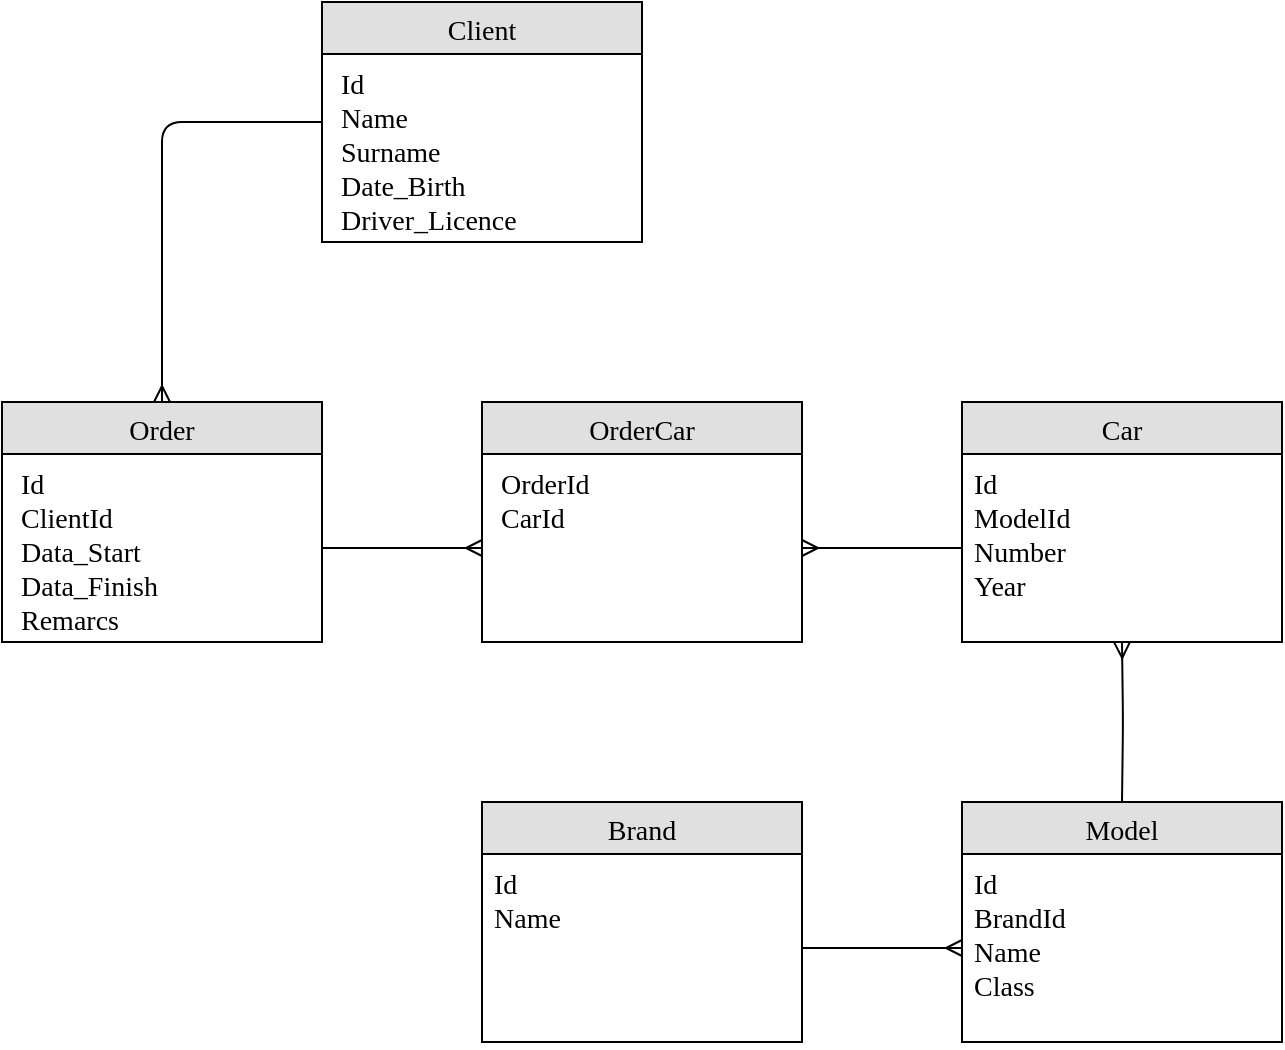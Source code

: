 <mxfile version="10.6.5"><diagram id="FIsyyIxcN-IcEE1JCCrc" name="Страница 1"><mxGraphModel dx="988" dy="532" grid="1" gridSize="10" guides="1" tooltips="1" connect="1" arrows="1" fold="1" page="1" pageScale="1" pageWidth="827" pageHeight="1169" math="0" shadow="0"><root><mxCell id="0"/><mxCell id="1" parent="0"/><mxCell id="1kSHlAWFhujxVbvNJ4rp-14" value="Client" style="swimlane;fontStyle=0;childLayout=stackLayout;horizontal=1;startSize=26;fillColor=#e0e0e0;horizontalStack=0;resizeParent=1;resizeParentMax=0;resizeLast=0;collapsible=1;marginBottom=0;swimlaneFillColor=#ffffff;align=center;fontSize=14;fontFamily=Times New Roman;" vertex="1" parent="1"><mxGeometry x="240" y="80" width="160" height="120" as="geometry"/></mxCell><mxCell id="1kSHlAWFhujxVbvNJ4rp-15" value=" Id&#10; Name&#10; Surname&#10; Date_Birth&#10; Driver_Licence&#10;" style="text;strokeColor=none;fillColor=none;spacingLeft=4;spacingRight=4;overflow=hidden;rotatable=0;points=[[0,0.5],[1,0.5]];portConstraint=eastwest;fontSize=14;fontFamily=Times New Roman;" vertex="1" parent="1kSHlAWFhujxVbvNJ4rp-14"><mxGeometry y="26" width="160" height="94" as="geometry"/></mxCell><mxCell id="1kSHlAWFhujxVbvNJ4rp-18" value="Order" style="swimlane;fontStyle=0;childLayout=stackLayout;horizontal=1;startSize=26;fillColor=#e0e0e0;horizontalStack=0;resizeParent=1;resizeParentMax=0;resizeLast=0;collapsible=1;marginBottom=0;swimlaneFillColor=#ffffff;align=center;fontSize=14;fontFamily=Times New Roman;" vertex="1" parent="1"><mxGeometry x="80" y="280" width="160" height="120" as="geometry"/></mxCell><mxCell id="1kSHlAWFhujxVbvNJ4rp-19" value=" Id&#10; ClientId&#10; Data_Start&#10; Data_Finish&#10; Remarcs&#10;" style="text;strokeColor=none;fillColor=none;spacingLeft=4;spacingRight=4;overflow=hidden;rotatable=0;points=[[0,0.5],[1,0.5]];portConstraint=eastwest;fontSize=14;fontFamily=Times New Roman;" vertex="1" parent="1kSHlAWFhujxVbvNJ4rp-18"><mxGeometry y="26" width="160" height="94" as="geometry"/></mxCell><mxCell id="1kSHlAWFhujxVbvNJ4rp-22" value="OrderCar" style="swimlane;fontStyle=0;childLayout=stackLayout;horizontal=1;startSize=26;fillColor=#e0e0e0;horizontalStack=0;resizeParent=1;resizeParentMax=0;resizeLast=0;collapsible=1;marginBottom=0;swimlaneFillColor=#ffffff;align=center;fontSize=14;fontFamily=Times New Roman;" vertex="1" parent="1"><mxGeometry x="320" y="280" width="160" height="120" as="geometry"/></mxCell><mxCell id="1kSHlAWFhujxVbvNJ4rp-23" value=" OrderId&#10; CarId&#10;" style="text;strokeColor=none;fillColor=none;spacingLeft=4;spacingRight=4;overflow=hidden;rotatable=0;points=[[0,0.5],[1,0.5]];portConstraint=eastwest;fontSize=14;perimeterSpacing=0;strokeWidth=1;spacingBottom=0;verticalAlign=top;horizontal=1;spacingTop=0;fontFamily=Times New Roman;" vertex="1" parent="1kSHlAWFhujxVbvNJ4rp-22"><mxGeometry y="26" width="160" height="94" as="geometry"/></mxCell><mxCell id="1kSHlAWFhujxVbvNJ4rp-26" value="Car" style="swimlane;fontStyle=0;childLayout=stackLayout;horizontal=1;startSize=26;fillColor=#e0e0e0;horizontalStack=0;resizeParent=1;resizeParentMax=0;resizeLast=0;collapsible=1;marginBottom=0;swimlaneFillColor=#ffffff;align=center;fontSize=14;fontFamily=Times New Roman;" vertex="1" parent="1"><mxGeometry x="560" y="280" width="160" height="120" as="geometry"/></mxCell><mxCell id="1kSHlAWFhujxVbvNJ4rp-27" value="Id&#10;ModelId&#10;Number&#10;Year&#10;" style="text;strokeColor=none;fillColor=none;spacingLeft=4;spacingRight=4;overflow=hidden;rotatable=0;points=[[0,0.5],[1,0.5]];portConstraint=eastwest;fontSize=14;fontFamily=Times New Roman;" vertex="1" parent="1kSHlAWFhujxVbvNJ4rp-26"><mxGeometry y="26" width="160" height="94" as="geometry"/></mxCell><mxCell id="1kSHlAWFhujxVbvNJ4rp-32" value="" style="fontSize=14;html=1;endArrow=none;startArrow=ERmany;startFill=0;endFill=0;exitX=0.5;exitY=0;exitDx=0;exitDy=0;strokeWidth=1;edgeStyle=orthogonalEdgeStyle;fontFamily=Times New Roman;" edge="1" parent="1" source="1kSHlAWFhujxVbvNJ4rp-18"><mxGeometry width="100" height="100" relative="1" as="geometry"><mxPoint x="140" y="240" as="sourcePoint"/><mxPoint x="240" y="140" as="targetPoint"/><Array as="points"><mxPoint x="160" y="140"/></Array></mxGeometry></mxCell><mxCell id="1kSHlAWFhujxVbvNJ4rp-36" value="" style="fontSize=14;html=1;endArrow=none;startArrow=ERmany;startFill=0;endFill=0;exitX=0;exitY=0.5;exitDx=0;exitDy=0;strokeWidth=1;edgeStyle=orthogonalEdgeStyle;entryX=1;entryY=0.5;entryDx=0;entryDy=0;fontFamily=Times New Roman;" edge="1" parent="1" source="1kSHlAWFhujxVbvNJ4rp-23" target="1kSHlAWFhujxVbvNJ4rp-19"><mxGeometry width="100" height="100" relative="1" as="geometry"><mxPoint x="240.735" y="570.118" as="sourcePoint"/><mxPoint x="320.735" y="430.118" as="targetPoint"/><Array as="points"/></mxGeometry></mxCell><mxCell id="1kSHlAWFhujxVbvNJ4rp-38" value="" style="fontSize=14;html=1;endArrow=none;startArrow=ERmany;startFill=0;endFill=0;strokeWidth=1;edgeStyle=orthogonalEdgeStyle;entryX=0;entryY=0.5;entryDx=0;entryDy=0;exitX=1;exitY=0.5;exitDx=0;exitDy=0;fontFamily=Times New Roman;" edge="1" parent="1" source="1kSHlAWFhujxVbvNJ4rp-23" target="1kSHlAWFhujxVbvNJ4rp-27"><mxGeometry width="100" height="100" relative="1" as="geometry"><mxPoint x="500" y="390" as="sourcePoint"/><mxPoint x="260.235" y="373.059" as="targetPoint"/><Array as="points"/></mxGeometry></mxCell><mxCell id="1kSHlAWFhujxVbvNJ4rp-43" value="Model" style="swimlane;fontStyle=0;childLayout=stackLayout;horizontal=1;startSize=26;fillColor=#e0e0e0;horizontalStack=0;resizeParent=1;resizeParentMax=0;resizeLast=0;collapsible=1;marginBottom=0;swimlaneFillColor=#ffffff;align=center;fontSize=14;fontFamily=Times New Roman;" vertex="1" parent="1"><mxGeometry x="560" y="480" width="160" height="120" as="geometry"/></mxCell><mxCell id="1kSHlAWFhujxVbvNJ4rp-44" value="Id&#10;BrandId&#10;Name&#10;Class&#10;" style="text;strokeColor=none;fillColor=none;spacingLeft=4;spacingRight=4;overflow=hidden;rotatable=0;points=[[0,0.5],[1,0.5]];portConstraint=eastwest;fontSize=14;fontFamily=Times New Roman;" vertex="1" parent="1kSHlAWFhujxVbvNJ4rp-43"><mxGeometry y="26" width="160" height="94" as="geometry"/></mxCell><mxCell id="1kSHlAWFhujxVbvNJ4rp-47" value="Brand" style="swimlane;fontStyle=0;childLayout=stackLayout;horizontal=1;startSize=26;fillColor=#e0e0e0;horizontalStack=0;resizeParent=1;resizeParentMax=0;resizeLast=0;collapsible=1;marginBottom=0;swimlaneFillColor=#ffffff;align=center;fontSize=14;fontFamily=Times New Roman;" vertex="1" parent="1"><mxGeometry x="320" y="480" width="160" height="120" as="geometry"/></mxCell><mxCell id="1kSHlAWFhujxVbvNJ4rp-48" value="Id&#10;Name&#10;" style="text;strokeColor=none;fillColor=none;spacingLeft=4;spacingRight=4;overflow=hidden;rotatable=0;points=[[0,0.5],[1,0.5]];portConstraint=eastwest;fontSize=14;fontFamily=Times New Roman;" vertex="1" parent="1kSHlAWFhujxVbvNJ4rp-47"><mxGeometry y="26" width="160" height="94" as="geometry"/></mxCell><mxCell id="1kSHlAWFhujxVbvNJ4rp-51" value="" style="fontSize=14;html=1;endArrow=ERmany;startArrow=none;startFill=0;endFill=0;strokeWidth=1;edgeStyle=orthogonalEdgeStyle;entryX=0.5;entryY=1;entryDx=0;entryDy=0;entryPerimeter=0;fontFamily=Times New Roman;" edge="1" parent="1" target="1kSHlAWFhujxVbvNJ4rp-27"><mxGeometry width="100" height="100" relative="1" as="geometry"><mxPoint x="640" y="480" as="sourcePoint"/><mxPoint x="640" y="420" as="targetPoint"/><Array as="points"/></mxGeometry></mxCell><mxCell id="1kSHlAWFhujxVbvNJ4rp-54" value="" style="fontSize=14;html=1;endArrow=none;startArrow=ERmany;startFill=0;endFill=0;exitX=0;exitY=0.5;exitDx=0;exitDy=0;strokeWidth=1;edgeStyle=orthogonalEdgeStyle;entryX=1;entryY=0.5;entryDx=0;entryDy=0;fontFamily=Times New Roman;" edge="1" parent="1" source="1kSHlAWFhujxVbvNJ4rp-44" target="1kSHlAWFhujxVbvNJ4rp-48"><mxGeometry width="100" height="100" relative="1" as="geometry"><mxPoint x="330.235" y="362.706" as="sourcePoint"/><mxPoint x="250.235" y="362.706" as="targetPoint"/><Array as="points"/></mxGeometry></mxCell></root></mxGraphModel></diagram></mxfile>